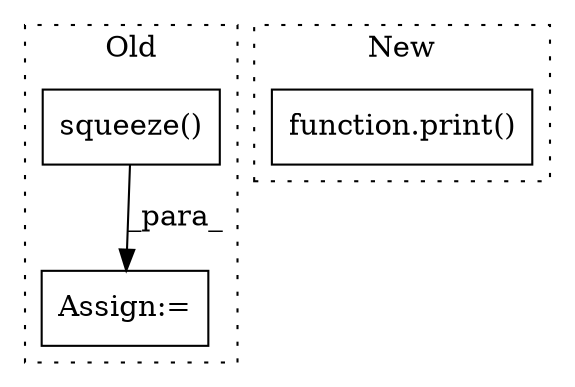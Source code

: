 digraph G {
subgraph cluster0 {
1 [label="squeeze()" a="75" s="32174,32190" l="11,1" shape="box"];
3 [label="Assign:=" a="68" s="32171" l="3" shape="box"];
label = "Old";
style="dotted";
}
subgraph cluster1 {
2 [label="function.print()" a="75" s="32114,32131" l="6,1" shape="box"];
label = "New";
style="dotted";
}
1 -> 3 [label="_para_"];
}